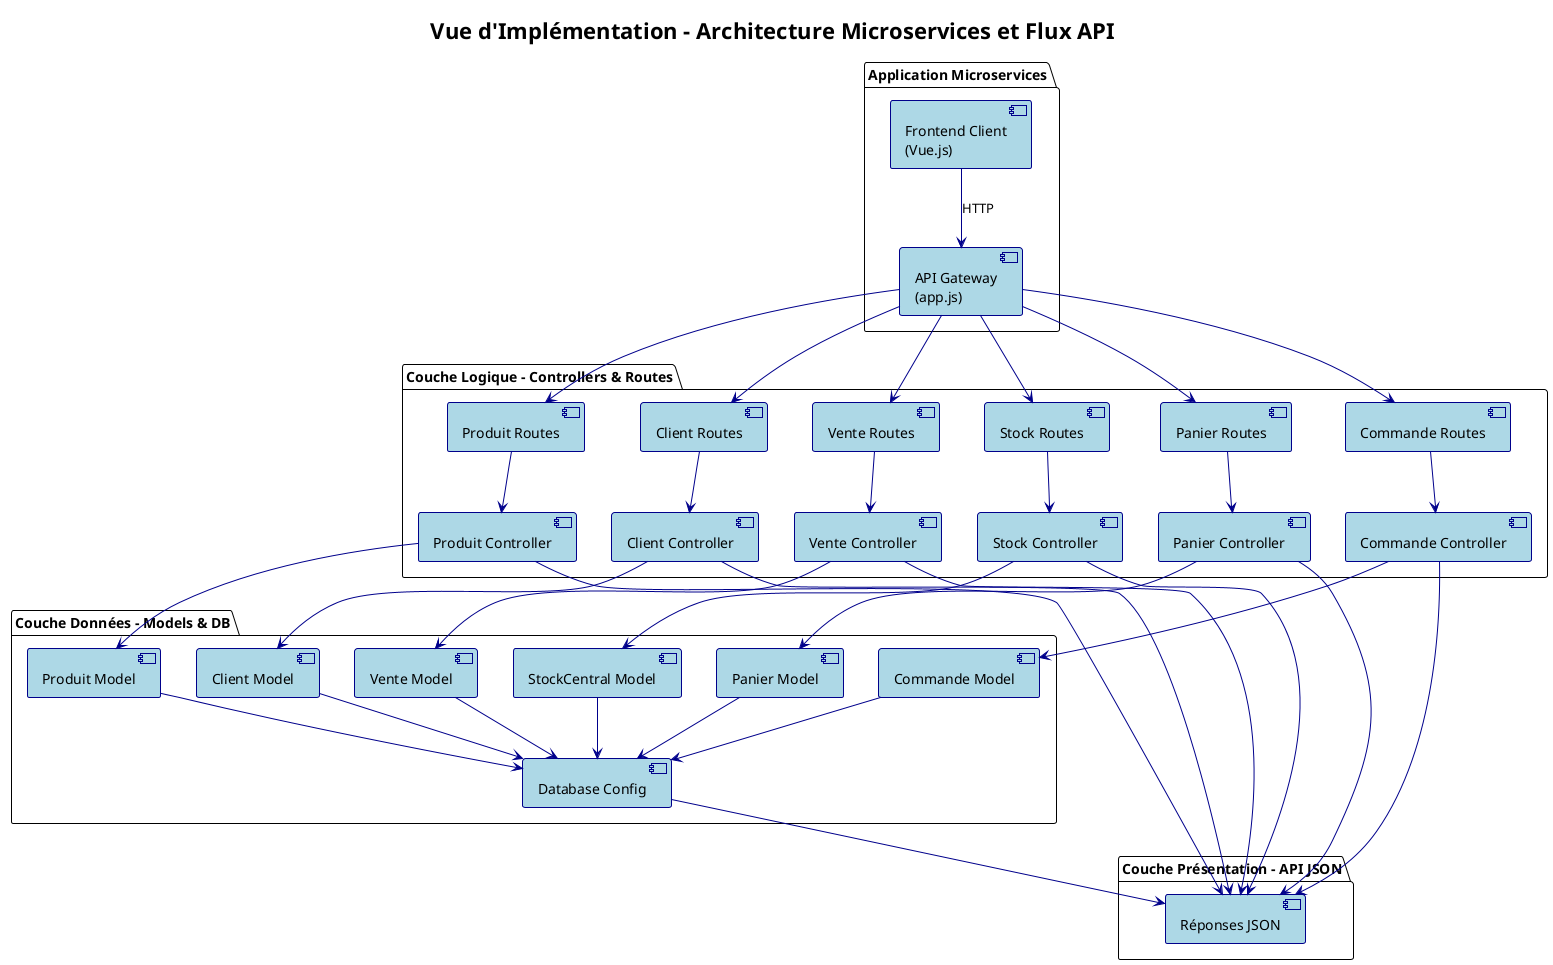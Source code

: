 @startuml vue_implementation
!theme plain
skinparam component {
    BackgroundColor LightBlue
    BorderColor DarkBlue
    ArrowColor DarkBlue
}

title Vue d'Implémentation - Architecture Microservices et Flux API

package "Application Microservices" {
    component "Frontend Client\n(Vue.js)" as FE
    component "API Gateway\n(app.js)" as AG
}

package "Couche Logique - Controllers & Routes" {
    component "Produit Routes" as PR
    component "Client Routes" as CR
    component "Vente Routes" as VR
    component "Stock Routes" as SR
    component "Panier Routes" as PAR
    component "Commande Routes" as COR
    
    component "Produit Controller" as PC
    component "Client Controller" as CC
    component "Vente Controller" as VC
    component "Stock Controller" as SC
    component "Panier Controller" as PAC
    component "Commande Controller" as COC
}

package "Couche Données - Models & DB" {
    component "Produit Model" as PM
    component "Client Model" as CM
    component "Vente Model" as VM
    component "StockCentral Model" as SM
    component "Panier Model" as PAM
    component "Commande Model" as COM
    component "Database Config" as DB
}

package "Couche Présentation - API JSON" {
    component "Réponses JSON" as JSON
}

' Relations Application
AG --> PR
AG --> CR
AG --> VR
AG --> SR
AG --> PAR
AG --> COR

' Relations Routes vers Controllers
PR --> PC
CR --> CC
VR --> VC
SR --> SC
PAR --> PAC
COR --> COC

' Relations Controllers vers Models
PC --> PM
CC --> CM
VC --> VM
SC --> SM
PAC --> PAM
COC --> COM

' Relations Models vers Database
PM --> DB
CM --> DB
VM --> DB
SM --> DB
PAM --> DB
COM --> DB

' Relations vers Présentation
PC --> JSON
CC --> JSON
VC --> JSON
SC --> JSON
PAC --> JSON
COC --> JSON
DB --> JSON

' Relations Frontend
FE --> AG : HTTP

@enduml 